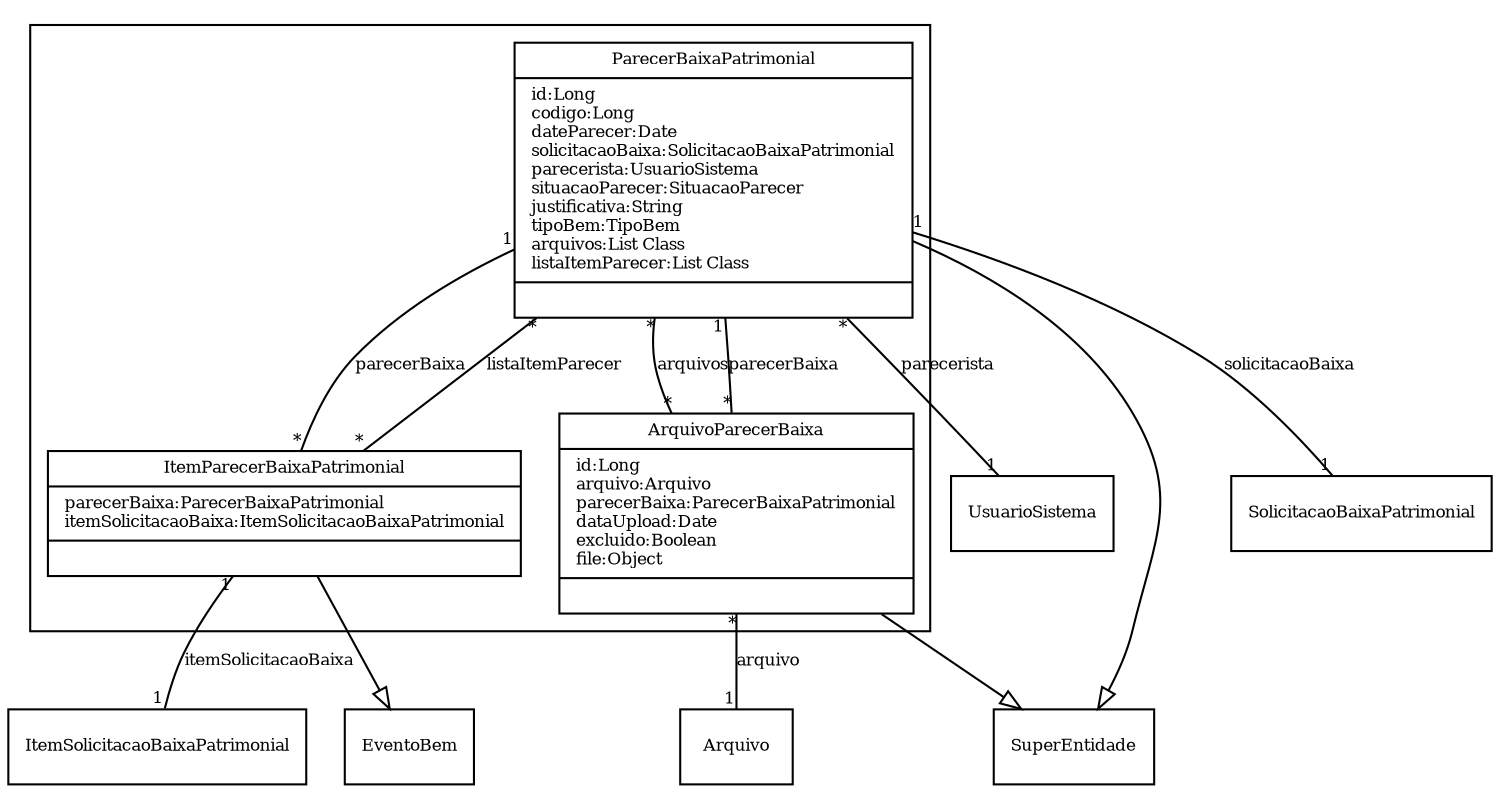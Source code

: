 digraph G{
fontname = "Times-Roman"
fontsize = 8

node [
        fontname = "Times-Roman"
        fontsize = 8
        shape = "record"
]

edge [
        fontname = "Times-Roman"
        fontsize = 8
]

subgraph clusterPARECER_DE_BAIXA_DE_BEM_IMOVEL
{
ParecerBaixaPatrimonial [label = "{ParecerBaixaPatrimonial|id:Long\lcodigo:Long\ldateParecer:Date\lsolicitacaoBaixa:SolicitacaoBaixaPatrimonial\lparecerista:UsuarioSistema\lsituacaoParecer:SituacaoParecer\ljustificativa:String\ltipoBem:TipoBem\larquivos:List Class\llistaItemParecer:List Class\l|\l}"]
ArquivoParecerBaixa [label = "{ArquivoParecerBaixa|id:Long\larquivo:Arquivo\lparecerBaixa:ParecerBaixaPatrimonial\ldataUpload:Date\lexcluido:Boolean\lfile:Object\l|\l}"]
ItemParecerBaixaPatrimonial [label = "{ItemParecerBaixaPatrimonial|parecerBaixa:ParecerBaixaPatrimonial\litemSolicitacaoBaixa:ItemSolicitacaoBaixaPatrimonial\l|\l}"]
}
edge [arrowhead = "none" headlabel = "1" taillabel = "1"] ParecerBaixaPatrimonial -> SolicitacaoBaixaPatrimonial [label = "solicitacaoBaixa"]
edge [arrowhead = "none" headlabel = "1" taillabel = "*"] ParecerBaixaPatrimonial -> UsuarioSistema [label = "parecerista"]
edge [arrowhead = "none" headlabel = "*" taillabel = "*"] ParecerBaixaPatrimonial -> ArquivoParecerBaixa [label = "arquivos"]
edge [arrowhead = "none" headlabel = "*" taillabel = "*"] ParecerBaixaPatrimonial -> ItemParecerBaixaPatrimonial [label = "listaItemParecer"]
edge [ arrowhead = "empty" headlabel = "" taillabel = ""] ParecerBaixaPatrimonial -> SuperEntidade
edge [arrowhead = "none" headlabel = "1" taillabel = "*"] ArquivoParecerBaixa -> Arquivo [label = "arquivo"]
edge [arrowhead = "none" headlabel = "1" taillabel = "*"] ArquivoParecerBaixa -> ParecerBaixaPatrimonial [label = "parecerBaixa"]
edge [ arrowhead = "empty" headlabel = "" taillabel = ""] ArquivoParecerBaixa -> SuperEntidade
edge [arrowhead = "none" headlabel = "1" taillabel = "*"] ItemParecerBaixaPatrimonial -> ParecerBaixaPatrimonial [label = "parecerBaixa"]
edge [arrowhead = "none" headlabel = "1" taillabel = "1"] ItemParecerBaixaPatrimonial -> ItemSolicitacaoBaixaPatrimonial [label = "itemSolicitacaoBaixa"]
edge [ arrowhead = "empty" headlabel = "" taillabel = ""] ItemParecerBaixaPatrimonial -> EventoBem
}
